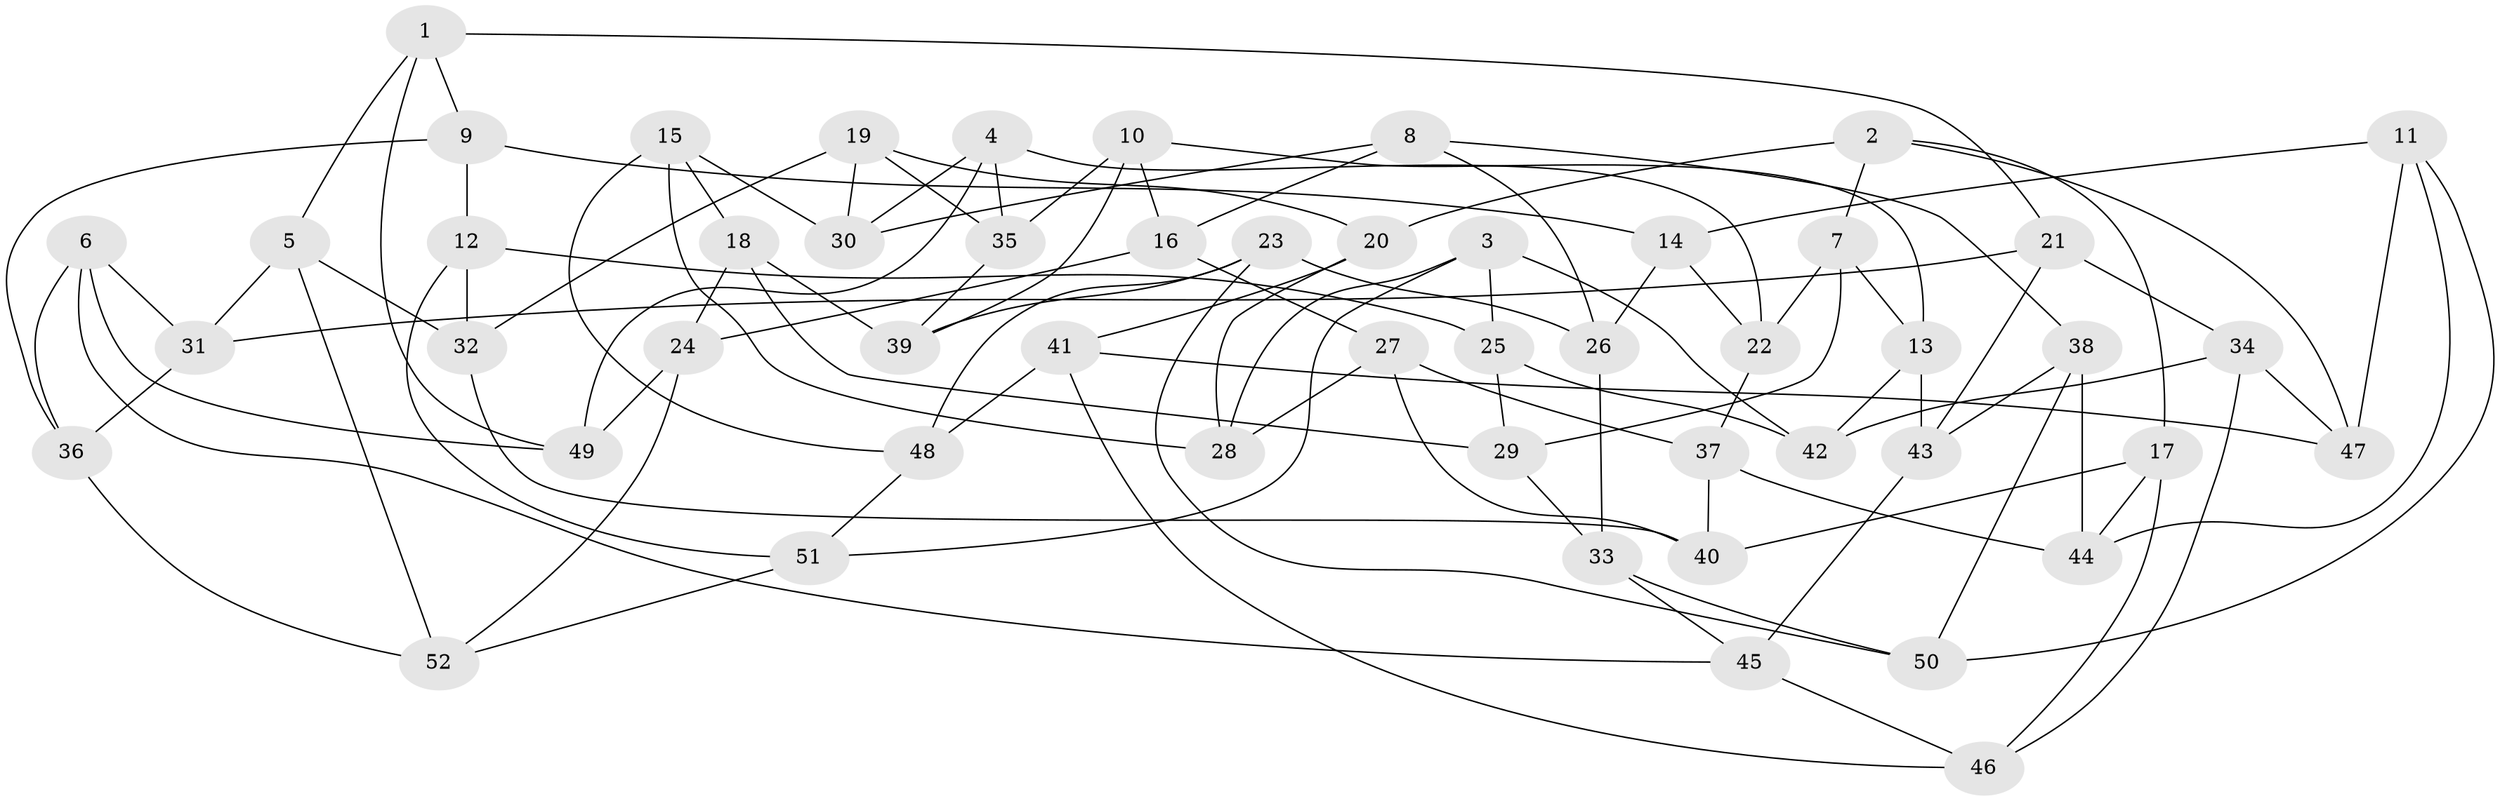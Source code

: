 // coarse degree distribution, {6: 0.43333333333333335, 5: 0.3, 4: 0.23333333333333334, 3: 0.03333333333333333}
// Generated by graph-tools (version 1.1) at 2025/52/02/27/25 19:52:29]
// undirected, 52 vertices, 104 edges
graph export_dot {
graph [start="1"]
  node [color=gray90,style=filled];
  1;
  2;
  3;
  4;
  5;
  6;
  7;
  8;
  9;
  10;
  11;
  12;
  13;
  14;
  15;
  16;
  17;
  18;
  19;
  20;
  21;
  22;
  23;
  24;
  25;
  26;
  27;
  28;
  29;
  30;
  31;
  32;
  33;
  34;
  35;
  36;
  37;
  38;
  39;
  40;
  41;
  42;
  43;
  44;
  45;
  46;
  47;
  48;
  49;
  50;
  51;
  52;
  1 -- 5;
  1 -- 21;
  1 -- 49;
  1 -- 9;
  2 -- 17;
  2 -- 20;
  2 -- 47;
  2 -- 7;
  3 -- 42;
  3 -- 51;
  3 -- 28;
  3 -- 25;
  4 -- 30;
  4 -- 49;
  4 -- 22;
  4 -- 35;
  5 -- 32;
  5 -- 52;
  5 -- 31;
  6 -- 36;
  6 -- 31;
  6 -- 49;
  6 -- 45;
  7 -- 13;
  7 -- 29;
  7 -- 22;
  8 -- 30;
  8 -- 26;
  8 -- 38;
  8 -- 16;
  9 -- 12;
  9 -- 36;
  9 -- 14;
  10 -- 16;
  10 -- 13;
  10 -- 39;
  10 -- 35;
  11 -- 47;
  11 -- 14;
  11 -- 44;
  11 -- 50;
  12 -- 51;
  12 -- 25;
  12 -- 32;
  13 -- 43;
  13 -- 42;
  14 -- 22;
  14 -- 26;
  15 -- 18;
  15 -- 28;
  15 -- 30;
  15 -- 48;
  16 -- 24;
  16 -- 27;
  17 -- 46;
  17 -- 44;
  17 -- 40;
  18 -- 39;
  18 -- 29;
  18 -- 24;
  19 -- 20;
  19 -- 35;
  19 -- 30;
  19 -- 32;
  20 -- 28;
  20 -- 41;
  21 -- 31;
  21 -- 43;
  21 -- 34;
  22 -- 37;
  23 -- 50;
  23 -- 48;
  23 -- 39;
  23 -- 26;
  24 -- 49;
  24 -- 52;
  25 -- 29;
  25 -- 42;
  26 -- 33;
  27 -- 28;
  27 -- 37;
  27 -- 40;
  29 -- 33;
  31 -- 36;
  32 -- 40;
  33 -- 50;
  33 -- 45;
  34 -- 47;
  34 -- 46;
  34 -- 42;
  35 -- 39;
  36 -- 52;
  37 -- 40;
  37 -- 44;
  38 -- 44;
  38 -- 43;
  38 -- 50;
  41 -- 48;
  41 -- 46;
  41 -- 47;
  43 -- 45;
  45 -- 46;
  48 -- 51;
  51 -- 52;
}
